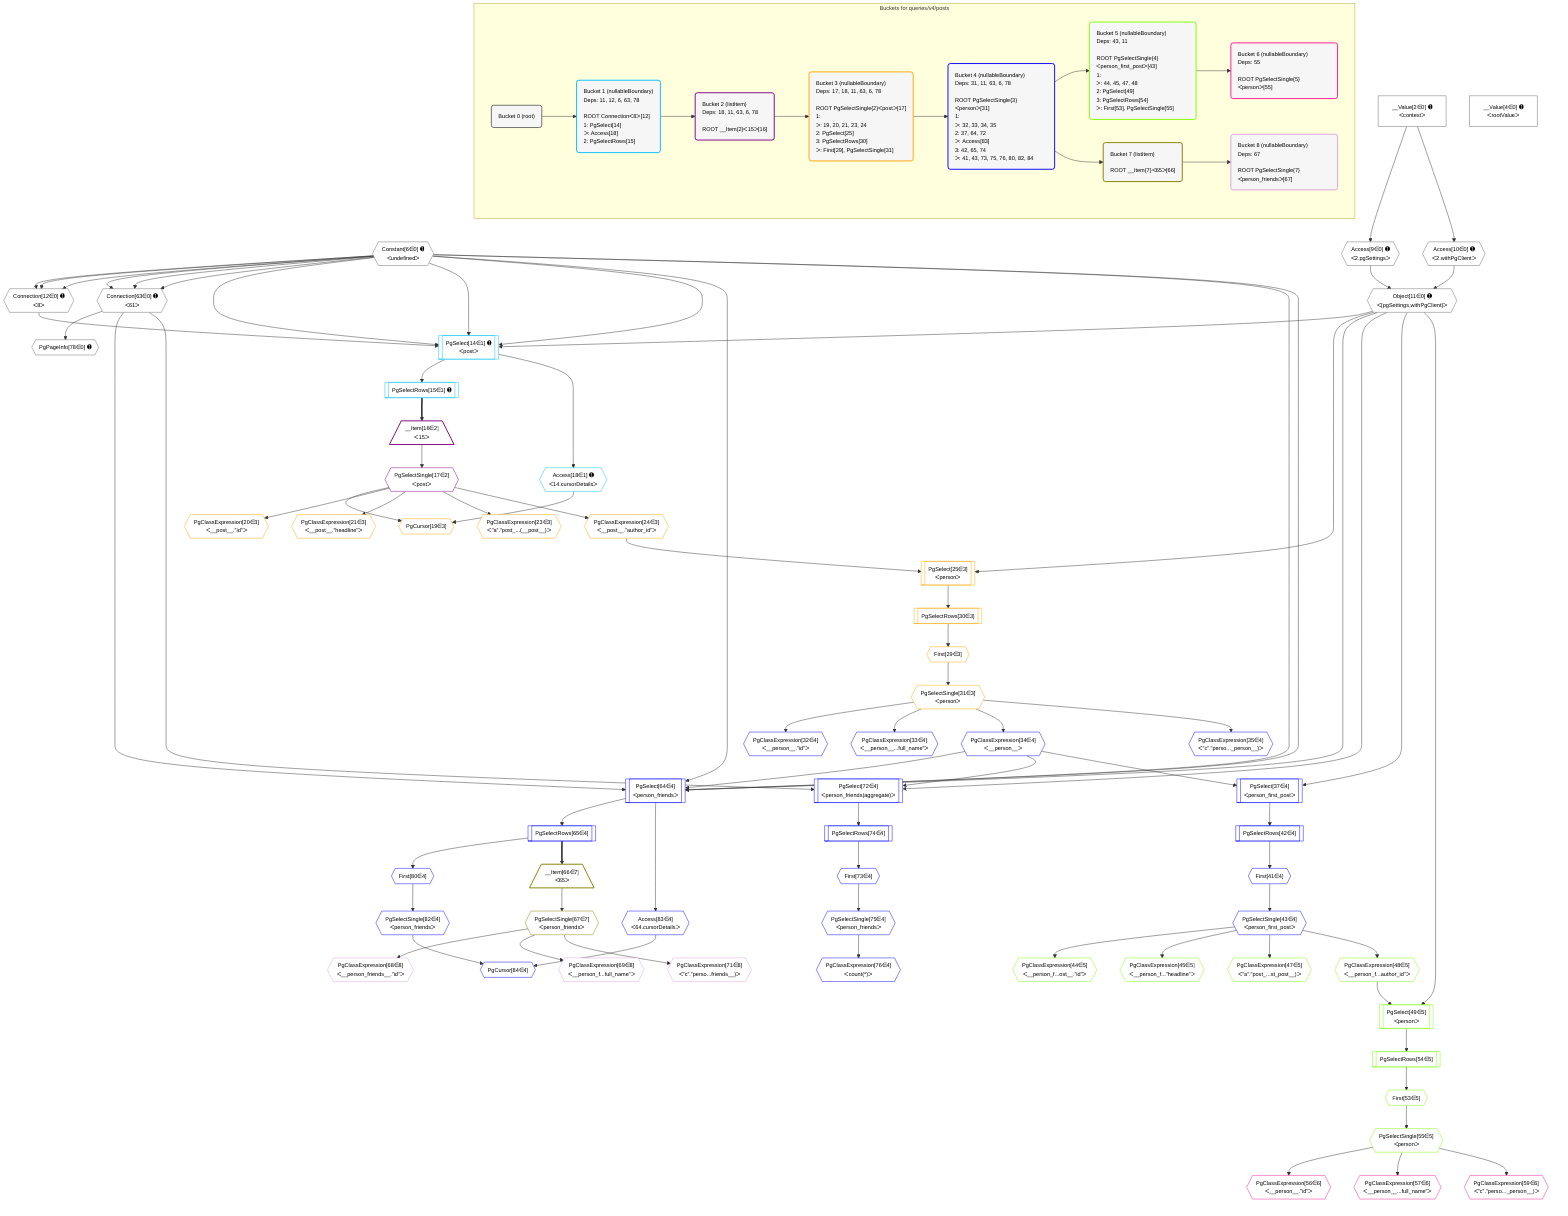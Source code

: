 %%{init: {'themeVariables': { 'fontSize': '12px'}}}%%
graph TD
    classDef path fill:#eee,stroke:#000,color:#000
    classDef plan fill:#fff,stroke-width:1px,color:#000
    classDef itemplan fill:#fff,stroke-width:2px,color:#000
    classDef unbatchedplan fill:#dff,stroke-width:1px,color:#000
    classDef sideeffectplan fill:#fcc,stroke-width:2px,color:#000
    classDef bucket fill:#f6f6f6,color:#000,stroke-width:2px,text-align:left


    %% plan dependencies
    Connection12{{"Connection[12∈0] ➊<br />ᐸ8ᐳ"}}:::plan
    Constant6{{"Constant[6∈0] ➊<br />ᐸundefinedᐳ"}}:::plan
    Constant6 & Constant6 & Constant6 --> Connection12
    Connection63{{"Connection[63∈0] ➊<br />ᐸ61ᐳ"}}:::plan
    Constant6 & Constant6 & Constant6 --> Connection63
    Object11{{"Object[11∈0] ➊<br />ᐸ{pgSettings,withPgClient}ᐳ"}}:::plan
    Access9{{"Access[9∈0] ➊<br />ᐸ2.pgSettingsᐳ"}}:::plan
    Access10{{"Access[10∈0] ➊<br />ᐸ2.withPgClientᐳ"}}:::plan
    Access9 & Access10 --> Object11
    __Value2["__Value[2∈0] ➊<br />ᐸcontextᐳ"]:::plan
    __Value2 --> Access9
    __Value2 --> Access10
    PgPageInfo78{{"PgPageInfo[78∈0] ➊"}}:::plan
    Connection63 --> PgPageInfo78
    __Value4["__Value[4∈0] ➊<br />ᐸrootValueᐳ"]:::plan
    PgSelect14[["PgSelect[14∈1] ➊<br />ᐸpostᐳ"]]:::plan
    Object11 & Connection12 & Constant6 & Constant6 & Constant6 --> PgSelect14
    PgSelectRows15[["PgSelectRows[15∈1] ➊"]]:::plan
    PgSelect14 --> PgSelectRows15
    Access18{{"Access[18∈1] ➊<br />ᐸ14.cursorDetailsᐳ"}}:::plan
    PgSelect14 --> Access18
    __Item16[/"__Item[16∈2]<br />ᐸ15ᐳ"\]:::itemplan
    PgSelectRows15 ==> __Item16
    PgSelectSingle17{{"PgSelectSingle[17∈2]<br />ᐸpostᐳ"}}:::plan
    __Item16 --> PgSelectSingle17
    PgCursor19{{"PgCursor[19∈3]"}}:::plan
    PgSelectSingle17 & Access18 --> PgCursor19
    PgSelect25[["PgSelect[25∈3]<br />ᐸpersonᐳ"]]:::plan
    PgClassExpression24{{"PgClassExpression[24∈3]<br />ᐸ__post__.”author_id”ᐳ"}}:::plan
    Object11 & PgClassExpression24 --> PgSelect25
    PgClassExpression20{{"PgClassExpression[20∈3]<br />ᐸ__post__.”id”ᐳ"}}:::plan
    PgSelectSingle17 --> PgClassExpression20
    PgClassExpression21{{"PgClassExpression[21∈3]<br />ᐸ__post__.”headline”ᐳ"}}:::plan
    PgSelectSingle17 --> PgClassExpression21
    PgClassExpression23{{"PgClassExpression[23∈3]<br />ᐸ”a”.”post_...(__post__)ᐳ"}}:::plan
    PgSelectSingle17 --> PgClassExpression23
    PgSelectSingle17 --> PgClassExpression24
    First29{{"First[29∈3]"}}:::plan
    PgSelectRows30[["PgSelectRows[30∈3]"]]:::plan
    PgSelectRows30 --> First29
    PgSelect25 --> PgSelectRows30
    PgSelectSingle31{{"PgSelectSingle[31∈3]<br />ᐸpersonᐳ"}}:::plan
    First29 --> PgSelectSingle31
    PgSelect64[["PgSelect[64∈4]<br />ᐸperson_friendsᐳ"]]:::plan
    PgClassExpression34{{"PgClassExpression[34∈4]<br />ᐸ__person__ᐳ"}}:::plan
    Object11 & PgClassExpression34 & Connection63 & Constant6 & Constant6 & Constant6 --> PgSelect64
    PgSelect72[["PgSelect[72∈4]<br />ᐸperson_friends(aggregate)ᐳ"]]:::plan
    Object11 & PgClassExpression34 & Connection63 --> PgSelect72
    PgSelect37[["PgSelect[37∈4]<br />ᐸperson_first_postᐳ"]]:::plan
    Object11 & PgClassExpression34 --> PgSelect37
    PgCursor84{{"PgCursor[84∈4]"}}:::plan
    PgSelectSingle82{{"PgSelectSingle[82∈4]<br />ᐸperson_friendsᐳ"}}:::plan
    Access83{{"Access[83∈4]<br />ᐸ64.cursorDetailsᐳ"}}:::plan
    PgSelectSingle82 & Access83 --> PgCursor84
    PgClassExpression32{{"PgClassExpression[32∈4]<br />ᐸ__person__.”id”ᐳ"}}:::plan
    PgSelectSingle31 --> PgClassExpression32
    PgClassExpression33{{"PgClassExpression[33∈4]<br />ᐸ__person__...full_name”ᐳ"}}:::plan
    PgSelectSingle31 --> PgClassExpression33
    PgSelectSingle31 --> PgClassExpression34
    PgClassExpression35{{"PgClassExpression[35∈4]<br />ᐸ”c”.”perso..._person__)ᐳ"}}:::plan
    PgSelectSingle31 --> PgClassExpression35
    First41{{"First[41∈4]"}}:::plan
    PgSelectRows42[["PgSelectRows[42∈4]"]]:::plan
    PgSelectRows42 --> First41
    PgSelect37 --> PgSelectRows42
    PgSelectSingle43{{"PgSelectSingle[43∈4]<br />ᐸperson_first_postᐳ"}}:::plan
    First41 --> PgSelectSingle43
    PgSelectRows65[["PgSelectRows[65∈4]"]]:::plan
    PgSelect64 --> PgSelectRows65
    First73{{"First[73∈4]"}}:::plan
    PgSelectRows74[["PgSelectRows[74∈4]"]]:::plan
    PgSelectRows74 --> First73
    PgSelect72 --> PgSelectRows74
    PgSelectSingle75{{"PgSelectSingle[75∈4]<br />ᐸperson_friendsᐳ"}}:::plan
    First73 --> PgSelectSingle75
    PgClassExpression76{{"PgClassExpression[76∈4]<br />ᐸcount(*)ᐳ"}}:::plan
    PgSelectSingle75 --> PgClassExpression76
    First80{{"First[80∈4]"}}:::plan
    PgSelectRows65 --> First80
    First80 --> PgSelectSingle82
    PgSelect64 --> Access83
    PgSelect49[["PgSelect[49∈5]<br />ᐸpersonᐳ"]]:::plan
    PgClassExpression48{{"PgClassExpression[48∈5]<br />ᐸ__person_f...author_id”ᐳ"}}:::plan
    Object11 & PgClassExpression48 --> PgSelect49
    PgClassExpression44{{"PgClassExpression[44∈5]<br />ᐸ__person_f...ost__.”id”ᐳ"}}:::plan
    PgSelectSingle43 --> PgClassExpression44
    PgClassExpression45{{"PgClassExpression[45∈5]<br />ᐸ__person_f...”headline”ᐳ"}}:::plan
    PgSelectSingle43 --> PgClassExpression45
    PgClassExpression47{{"PgClassExpression[47∈5]<br />ᐸ”a”.”post_...st_post__)ᐳ"}}:::plan
    PgSelectSingle43 --> PgClassExpression47
    PgSelectSingle43 --> PgClassExpression48
    First53{{"First[53∈5]"}}:::plan
    PgSelectRows54[["PgSelectRows[54∈5]"]]:::plan
    PgSelectRows54 --> First53
    PgSelect49 --> PgSelectRows54
    PgSelectSingle55{{"PgSelectSingle[55∈5]<br />ᐸpersonᐳ"}}:::plan
    First53 --> PgSelectSingle55
    PgClassExpression56{{"PgClassExpression[56∈6]<br />ᐸ__person__.”id”ᐳ"}}:::plan
    PgSelectSingle55 --> PgClassExpression56
    PgClassExpression57{{"PgClassExpression[57∈6]<br />ᐸ__person__...full_name”ᐳ"}}:::plan
    PgSelectSingle55 --> PgClassExpression57
    PgClassExpression59{{"PgClassExpression[59∈6]<br />ᐸ”c”.”perso..._person__)ᐳ"}}:::plan
    PgSelectSingle55 --> PgClassExpression59
    __Item66[/"__Item[66∈7]<br />ᐸ65ᐳ"\]:::itemplan
    PgSelectRows65 ==> __Item66
    PgSelectSingle67{{"PgSelectSingle[67∈7]<br />ᐸperson_friendsᐳ"}}:::plan
    __Item66 --> PgSelectSingle67
    PgClassExpression68{{"PgClassExpression[68∈8]<br />ᐸ__person_friends__.”id”ᐳ"}}:::plan
    PgSelectSingle67 --> PgClassExpression68
    PgClassExpression69{{"PgClassExpression[69∈8]<br />ᐸ__person_f...full_name”ᐳ"}}:::plan
    PgSelectSingle67 --> PgClassExpression69
    PgClassExpression71{{"PgClassExpression[71∈8]<br />ᐸ”c”.”perso...friends__)ᐳ"}}:::plan
    PgSelectSingle67 --> PgClassExpression71

    %% define steps

    subgraph "Buckets for queries/v4/posts"
    Bucket0("Bucket 0 (root)"):::bucket
    classDef bucket0 stroke:#696969
    class Bucket0,__Value2,__Value4,Constant6,Access9,Access10,Object11,Connection12,Connection63,PgPageInfo78 bucket0
    Bucket1("Bucket 1 (nullableBoundary)<br />Deps: 11, 12, 6, 63, 78<br /><br />ROOT Connectionᐸ8ᐳ[12]<br />1: PgSelect[14]<br />ᐳ: Access[18]<br />2: PgSelectRows[15]"):::bucket
    classDef bucket1 stroke:#00bfff
    class Bucket1,PgSelect14,PgSelectRows15,Access18 bucket1
    Bucket2("Bucket 2 (listItem)<br />Deps: 18, 11, 63, 6, 78<br /><br />ROOT __Item{2}ᐸ15ᐳ[16]"):::bucket
    classDef bucket2 stroke:#7f007f
    class Bucket2,__Item16,PgSelectSingle17 bucket2
    Bucket3("Bucket 3 (nullableBoundary)<br />Deps: 17, 18, 11, 63, 6, 78<br /><br />ROOT PgSelectSingle{2}ᐸpostᐳ[17]<br />1: <br />ᐳ: 19, 20, 21, 23, 24<br />2: PgSelect[25]<br />3: PgSelectRows[30]<br />ᐳ: First[29], PgSelectSingle[31]"):::bucket
    classDef bucket3 stroke:#ffa500
    class Bucket3,PgCursor19,PgClassExpression20,PgClassExpression21,PgClassExpression23,PgClassExpression24,PgSelect25,First29,PgSelectRows30,PgSelectSingle31 bucket3
    Bucket4("Bucket 4 (nullableBoundary)<br />Deps: 31, 11, 63, 6, 78<br /><br />ROOT PgSelectSingle{3}ᐸpersonᐳ[31]<br />1: <br />ᐳ: 32, 33, 34, 35<br />2: 37, 64, 72<br />ᐳ: Access[83]<br />3: 42, 65, 74<br />ᐳ: 41, 43, 73, 75, 76, 80, 82, 84"):::bucket
    classDef bucket4 stroke:#0000ff
    class Bucket4,PgClassExpression32,PgClassExpression33,PgClassExpression34,PgClassExpression35,PgSelect37,First41,PgSelectRows42,PgSelectSingle43,PgSelect64,PgSelectRows65,PgSelect72,First73,PgSelectRows74,PgSelectSingle75,PgClassExpression76,First80,PgSelectSingle82,Access83,PgCursor84 bucket4
    Bucket5("Bucket 5 (nullableBoundary)<br />Deps: 43, 11<br /><br />ROOT PgSelectSingle{4}ᐸperson_first_postᐳ[43]<br />1: <br />ᐳ: 44, 45, 47, 48<br />2: PgSelect[49]<br />3: PgSelectRows[54]<br />ᐳ: First[53], PgSelectSingle[55]"):::bucket
    classDef bucket5 stroke:#7fff00
    class Bucket5,PgClassExpression44,PgClassExpression45,PgClassExpression47,PgClassExpression48,PgSelect49,First53,PgSelectRows54,PgSelectSingle55 bucket5
    Bucket6("Bucket 6 (nullableBoundary)<br />Deps: 55<br /><br />ROOT PgSelectSingle{5}ᐸpersonᐳ[55]"):::bucket
    classDef bucket6 stroke:#ff1493
    class Bucket6,PgClassExpression56,PgClassExpression57,PgClassExpression59 bucket6
    Bucket7("Bucket 7 (listItem)<br /><br />ROOT __Item{7}ᐸ65ᐳ[66]"):::bucket
    classDef bucket7 stroke:#808000
    class Bucket7,__Item66,PgSelectSingle67 bucket7
    Bucket8("Bucket 8 (nullableBoundary)<br />Deps: 67<br /><br />ROOT PgSelectSingle{7}ᐸperson_friendsᐳ[67]"):::bucket
    classDef bucket8 stroke:#dda0dd
    class Bucket8,PgClassExpression68,PgClassExpression69,PgClassExpression71 bucket8
    Bucket0 --> Bucket1
    Bucket1 --> Bucket2
    Bucket2 --> Bucket3
    Bucket3 --> Bucket4
    Bucket4 --> Bucket5 & Bucket7
    Bucket5 --> Bucket6
    Bucket7 --> Bucket8
    end